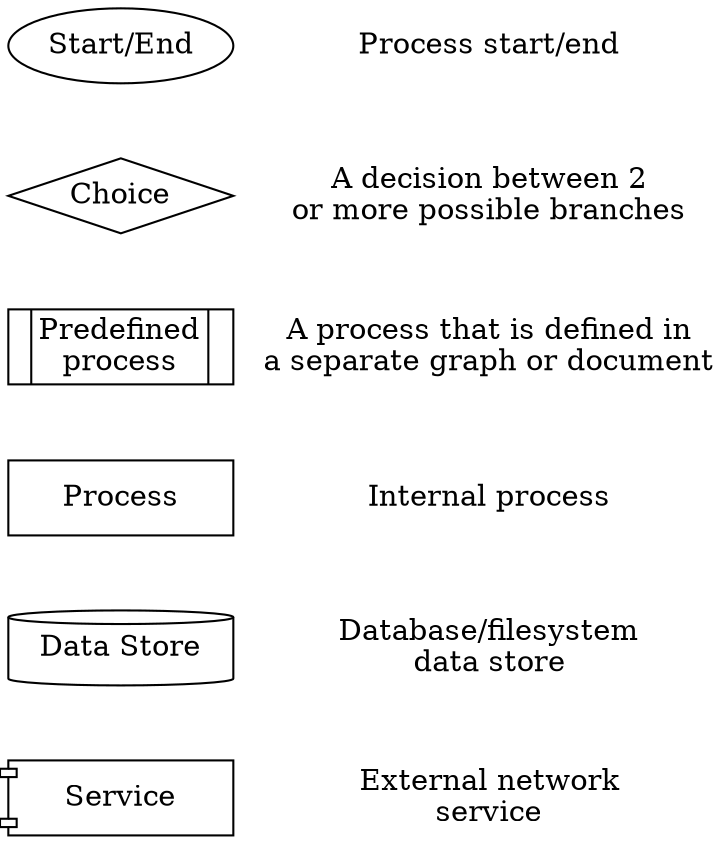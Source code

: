 digraph {
  edge [style=invis]
  node [margin=0, width="1.5"]
  nodesep=0.2

  Choice   [label="Choice", shape=diamond]
  NChoice  [label="A decision between 2\nor more possible branches", shape=plaintext]
  PreDef   [label="|Predefined\nprocess|", shape=record]
  NPreDef  [label="A process that is defined in\na separate graph or document", shape=plaintext]
  Process  [label="Process", shape=rect]
  NProcess [label="Internal process", shape=plaintext]
  End      [label="Start/End"]
  NEnd     [label="Process start/end", shape=plaintext]
  DB       [label="Data Store", shape=cylinder]
  NDB      [label="Database/filesystem\ndata store", shape=plaintext]
  ExtServ  [label="Service", shape=component]
  NExtServ [label="External network\nservice", shape=plaintext]

  End -> Choice -> PreDef -> Process -> DB -> ExtServ
  NEnd -> NChoice -> NPreDef -> NProcess -> NDB -> NExtServ
}